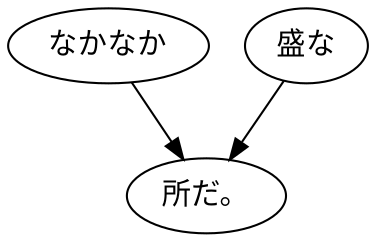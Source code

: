 digraph graph7058 {
	node0 [label="なかなか"];
	node1 [label="盛な"];
	node2 [label="所だ。"];
	node0 -> node2;
	node1 -> node2;
}

